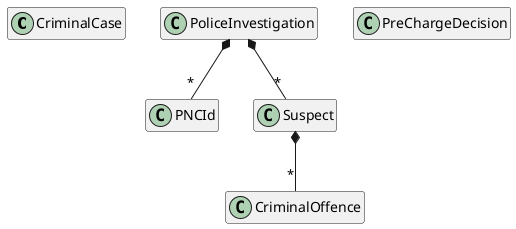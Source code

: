 @startuml
hide empty members
hide empty methods

class CriminalCase {
}

class CriminalOffence {
}

class PNCId {
}

class PoliceInvestigation {
}

class PreChargeDecision {
}

class Suspect    {
}

Suspect *-- "*" CriminalOffence

PoliceInvestigation *-- "*" Suspect

PoliceInvestigation *-- "*" PNCId
@enduml
